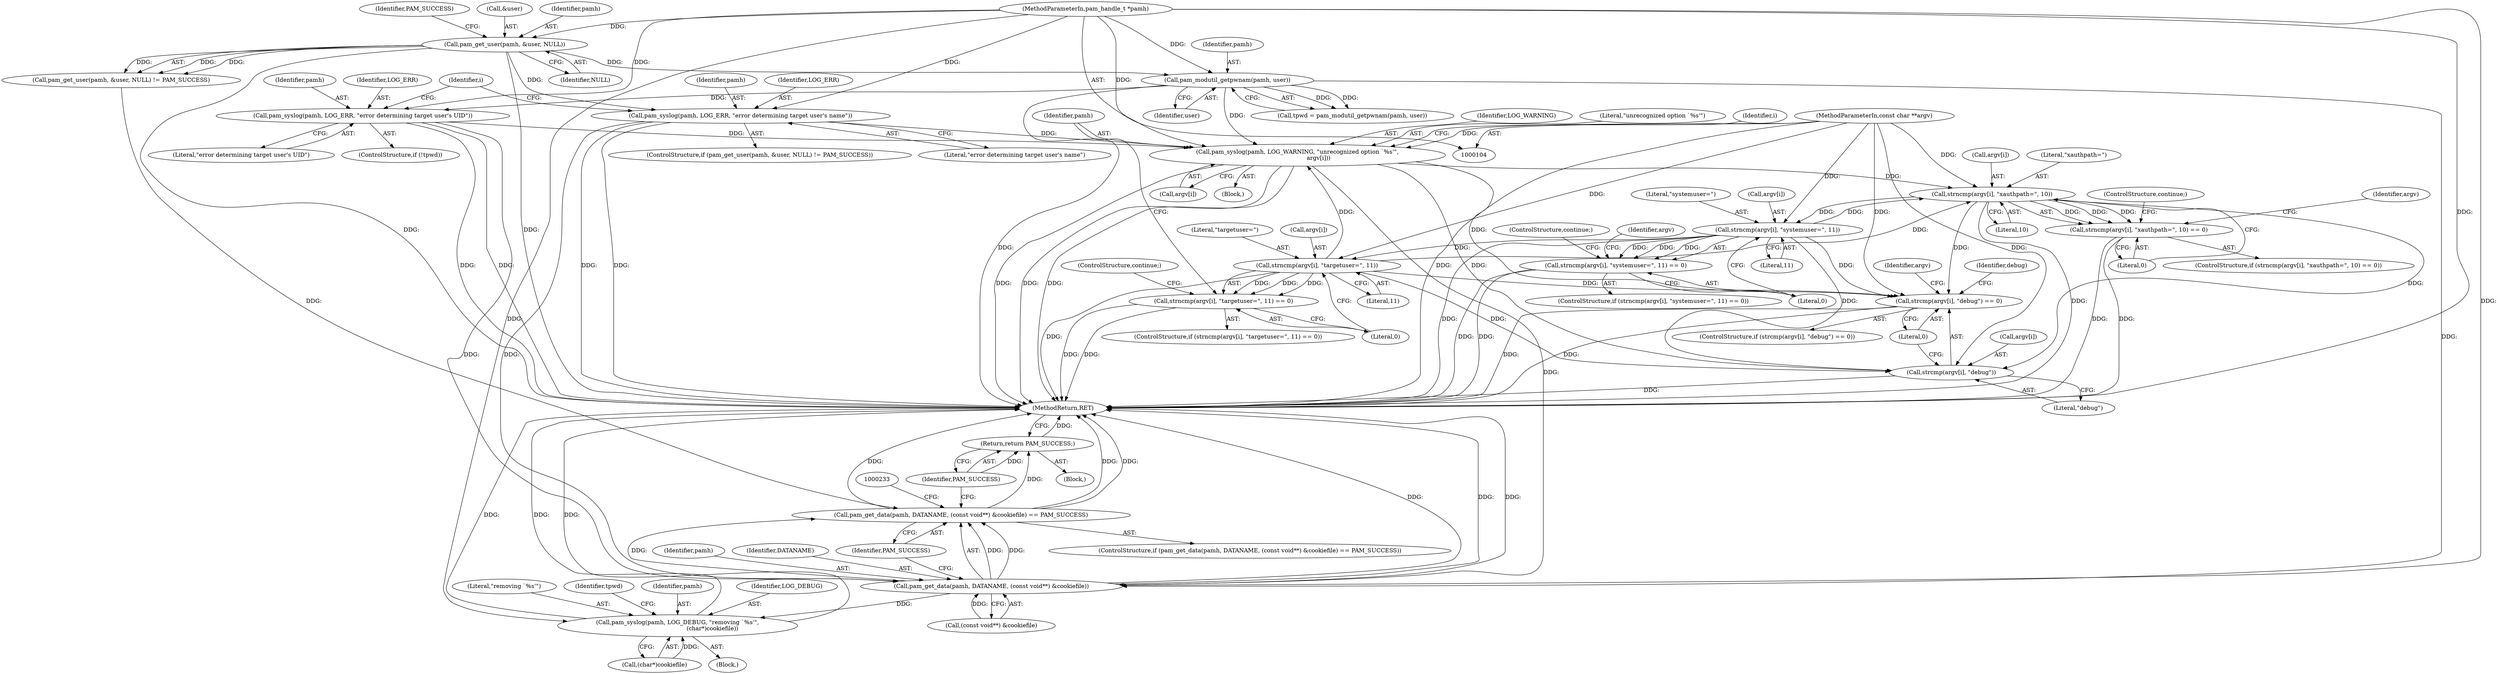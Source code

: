 digraph "1_altlinux_05dafc06cd3dfeb7c4b24942e4e1ae33ff75a123@API" {
"1000211" [label="(Call,pam_syslog(pamh, LOG_WARNING, \"unrecognized option `%s'\",\n                       argv[i]))"];
"1000131" [label="(Call,pam_syslog(pamh, LOG_ERR, \"error determining target user's name\"))"];
"1000125" [label="(Call,pam_get_user(pamh, &user, NULL))"];
"1000105" [label="(MethodParameterIn,pam_handle_t *pamh)"];
"1000139" [label="(Call,pam_modutil_getpwnam(pamh, user))"];
"1000145" [label="(Call,pam_syslog(pamh, LOG_ERR, \"error determining target user's UID\"))"];
"1000202" [label="(Call,strncmp(argv[i], \"targetuser=\", 11))"];
"1000191" [label="(Call,strncmp(argv[i], \"systemuser=\", 11))"];
"1000180" [label="(Call,strncmp(argv[i], \"xauthpath=\", 10))"];
"1000108" [label="(MethodParameterIn,const char **argv)"];
"1000211" [label="(Call,pam_syslog(pamh, LOG_WARNING, \"unrecognized option `%s'\",\n                       argv[i]))"];
"1000166" [label="(Call,strcmp(argv[i], \"debug\") == 0)"];
"1000167" [label="(Call,strcmp(argv[i], \"debug\"))"];
"1000179" [label="(Call,strncmp(argv[i], \"xauthpath=\", 10) == 0)"];
"1000190" [label="(Call,strncmp(argv[i], \"systemuser=\", 11) == 0)"];
"1000201" [label="(Call,strncmp(argv[i], \"targetuser=\", 11) == 0)"];
"1000220" [label="(Call,pam_get_data(pamh, DATANAME, (const void**) &cookiefile))"];
"1000219" [label="(Call,pam_get_data(pamh, DATANAME, (const void**) &cookiefile) == PAM_SUCCESS)"];
"1000267" [label="(Return,return PAM_SUCCESS;)"];
"1000240" [label="(Call,pam_syslog(pamh, LOG_DEBUG, \"removing `%s'\",\n                                      (char*)cookiefile))"];
"1000139" [label="(Call,pam_modutil_getpwnam(pamh, user))"];
"1000166" [label="(Call,strcmp(argv[i], \"debug\") == 0)"];
"1000197" [label="(Literal,0)"];
"1000182" [label="(Identifier,argv)"];
"1000188" [label="(ControlStructure,continue;)"];
"1000126" [label="(Identifier,pamh)"];
"1000175" [label="(Identifier,debug)"];
"1000242" [label="(Identifier,LOG_DEBUG)"];
"1000196" [label="(Literal,11)"];
"1000243" [label="(Literal,\"removing `%s'\")"];
"1000220" [label="(Call,pam_get_data(pamh, DATANAME, (const void**) &cookiefile))"];
"1000221" [label="(Identifier,pamh)"];
"1000267" [label="(Return,return PAM_SUCCESS;)"];
"1000191" [label="(Call,strncmp(argv[i], \"systemuser=\", 11))"];
"1000186" [label="(Literal,0)"];
"1000212" [label="(Identifier,pamh)"];
"1000130" [label="(Identifier,PAM_SUCCESS)"];
"1000167" [label="(Call,strcmp(argv[i], \"debug\"))"];
"1000137" [label="(Call,tpwd = pam_modutil_getpwnam(pamh, user))"];
"1000215" [label="(Call,argv[i])"];
"1000223" [label="(Call,(const void**) &cookiefile)"];
"1000222" [label="(Identifier,DATANAME)"];
"1000180" [label="(Call,strncmp(argv[i], \"xauthpath=\", 10))"];
"1000157" [label="(Identifier,i)"];
"1000206" [label="(Literal,\"targetuser=\")"];
"1000248" [label="(Identifier,tpwd)"];
"1000213" [label="(Identifier,LOG_WARNING)"];
"1000141" [label="(Identifier,user)"];
"1000140" [label="(Identifier,pamh)"];
"1000171" [label="(Literal,\"debug\")"];
"1000165" [label="(ControlStructure,if (strcmp(argv[i], \"debug\") == 0))"];
"1000189" [label="(ControlStructure,if (strncmp(argv[i], \"systemuser=\", 11) == 0))"];
"1000204" [label="(Identifier,argv)"];
"1000210" [label="(ControlStructure,continue;)"];
"1000109" [label="(Block,)"];
"1000190" [label="(Call,strncmp(argv[i], \"systemuser=\", 11) == 0)"];
"1000184" [label="(Literal,\"xauthpath=\")"];
"1000142" [label="(ControlStructure,if (!tpwd))"];
"1000164" [label="(Block,)"];
"1000219" [label="(Call,pam_get_data(pamh, DATANAME, (const void**) &cookiefile) == PAM_SUCCESS)"];
"1000148" [label="(Literal,\"error determining target user's UID\")"];
"1000214" [label="(Literal,\"unrecognized option `%s'\")"];
"1000108" [label="(MethodParameterIn,const char **argv)"];
"1000147" [label="(Identifier,LOG_ERR)"];
"1000203" [label="(Call,argv[i])"];
"1000200" [label="(ControlStructure,if (strncmp(argv[i], \"targetuser=\", 11) == 0))"];
"1000211" [label="(Call,pam_syslog(pamh, LOG_WARNING, \"unrecognized option `%s'\",\n                       argv[i]))"];
"1000124" [label="(Call,pam_get_user(pamh, &user, NULL) != PAM_SUCCESS)"];
"1000129" [label="(Identifier,NULL)"];
"1000146" [label="(Identifier,pamh)"];
"1000133" [label="(Identifier,LOG_ERR)"];
"1000240" [label="(Call,pam_syslog(pamh, LOG_DEBUG, \"removing `%s'\",\n                                      (char*)cookiefile))"];
"1000178" [label="(ControlStructure,if (strncmp(argv[i], \"xauthpath=\", 10) == 0))"];
"1000131" [label="(Call,pam_syslog(pamh, LOG_ERR, \"error determining target user's name\"))"];
"1000207" [label="(Literal,11)"];
"1000125" [label="(Call,pam_get_user(pamh, &user, NULL))"];
"1000127" [label="(Call,&user)"];
"1000168" [label="(Call,argv[i])"];
"1000163" [label="(Identifier,i)"];
"1000202" [label="(Call,strncmp(argv[i], \"targetuser=\", 11))"];
"1000269" [label="(MethodReturn,RET)"];
"1000244" [label="(Call,(char*)cookiefile)"];
"1000241" [label="(Identifier,pamh)"];
"1000195" [label="(Literal,\"systemuser=\")"];
"1000201" [label="(Call,strncmp(argv[i], \"targetuser=\", 11) == 0)"];
"1000268" [label="(Identifier,PAM_SUCCESS)"];
"1000179" [label="(Call,strncmp(argv[i], \"xauthpath=\", 10) == 0)"];
"1000134" [label="(Literal,\"error determining target user's name\")"];
"1000192" [label="(Call,argv[i])"];
"1000132" [label="(Identifier,pamh)"];
"1000145" [label="(Call,pam_syslog(pamh, LOG_ERR, \"error determining target user's UID\"))"];
"1000218" [label="(ControlStructure,if (pam_get_data(pamh, DATANAME, (const void**) &cookiefile) == PAM_SUCCESS))"];
"1000105" [label="(MethodParameterIn,pam_handle_t *pamh)"];
"1000172" [label="(Literal,0)"];
"1000208" [label="(Literal,0)"];
"1000185" [label="(Literal,10)"];
"1000193" [label="(Identifier,argv)"];
"1000199" [label="(ControlStructure,continue;)"];
"1000123" [label="(ControlStructure,if (pam_get_user(pamh, &user, NULL) != PAM_SUCCESS))"];
"1000239" [label="(Block,)"];
"1000181" [label="(Call,argv[i])"];
"1000227" [label="(Identifier,PAM_SUCCESS)"];
"1000211" -> "1000164"  [label="AST: "];
"1000211" -> "1000215"  [label="CFG: "];
"1000212" -> "1000211"  [label="AST: "];
"1000213" -> "1000211"  [label="AST: "];
"1000214" -> "1000211"  [label="AST: "];
"1000215" -> "1000211"  [label="AST: "];
"1000163" -> "1000211"  [label="CFG: "];
"1000211" -> "1000269"  [label="DDG: "];
"1000211" -> "1000269"  [label="DDG: "];
"1000211" -> "1000269"  [label="DDG: "];
"1000211" -> "1000166"  [label="DDG: "];
"1000211" -> "1000167"  [label="DDG: "];
"1000211" -> "1000180"  [label="DDG: "];
"1000131" -> "1000211"  [label="DDG: "];
"1000139" -> "1000211"  [label="DDG: "];
"1000145" -> "1000211"  [label="DDG: "];
"1000105" -> "1000211"  [label="DDG: "];
"1000202" -> "1000211"  [label="DDG: "];
"1000108" -> "1000211"  [label="DDG: "];
"1000211" -> "1000220"  [label="DDG: "];
"1000131" -> "1000123"  [label="AST: "];
"1000131" -> "1000134"  [label="CFG: "];
"1000132" -> "1000131"  [label="AST: "];
"1000133" -> "1000131"  [label="AST: "];
"1000134" -> "1000131"  [label="AST: "];
"1000157" -> "1000131"  [label="CFG: "];
"1000131" -> "1000269"  [label="DDG: "];
"1000131" -> "1000269"  [label="DDG: "];
"1000125" -> "1000131"  [label="DDG: "];
"1000105" -> "1000131"  [label="DDG: "];
"1000131" -> "1000220"  [label="DDG: "];
"1000125" -> "1000124"  [label="AST: "];
"1000125" -> "1000129"  [label="CFG: "];
"1000126" -> "1000125"  [label="AST: "];
"1000127" -> "1000125"  [label="AST: "];
"1000129" -> "1000125"  [label="AST: "];
"1000130" -> "1000125"  [label="CFG: "];
"1000125" -> "1000269"  [label="DDG: "];
"1000125" -> "1000269"  [label="DDG: "];
"1000125" -> "1000124"  [label="DDG: "];
"1000125" -> "1000124"  [label="DDG: "];
"1000125" -> "1000124"  [label="DDG: "];
"1000105" -> "1000125"  [label="DDG: "];
"1000125" -> "1000139"  [label="DDG: "];
"1000105" -> "1000104"  [label="AST: "];
"1000105" -> "1000269"  [label="DDG: "];
"1000105" -> "1000139"  [label="DDG: "];
"1000105" -> "1000145"  [label="DDG: "];
"1000105" -> "1000220"  [label="DDG: "];
"1000105" -> "1000240"  [label="DDG: "];
"1000139" -> "1000137"  [label="AST: "];
"1000139" -> "1000141"  [label="CFG: "];
"1000140" -> "1000139"  [label="AST: "];
"1000141" -> "1000139"  [label="AST: "];
"1000137" -> "1000139"  [label="CFG: "];
"1000139" -> "1000269"  [label="DDG: "];
"1000139" -> "1000137"  [label="DDG: "];
"1000139" -> "1000137"  [label="DDG: "];
"1000139" -> "1000145"  [label="DDG: "];
"1000139" -> "1000220"  [label="DDG: "];
"1000145" -> "1000142"  [label="AST: "];
"1000145" -> "1000148"  [label="CFG: "];
"1000146" -> "1000145"  [label="AST: "];
"1000147" -> "1000145"  [label="AST: "];
"1000148" -> "1000145"  [label="AST: "];
"1000157" -> "1000145"  [label="CFG: "];
"1000145" -> "1000269"  [label="DDG: "];
"1000145" -> "1000269"  [label="DDG: "];
"1000145" -> "1000220"  [label="DDG: "];
"1000202" -> "1000201"  [label="AST: "];
"1000202" -> "1000207"  [label="CFG: "];
"1000203" -> "1000202"  [label="AST: "];
"1000206" -> "1000202"  [label="AST: "];
"1000207" -> "1000202"  [label="AST: "];
"1000208" -> "1000202"  [label="CFG: "];
"1000202" -> "1000269"  [label="DDG: "];
"1000202" -> "1000166"  [label="DDG: "];
"1000202" -> "1000167"  [label="DDG: "];
"1000202" -> "1000180"  [label="DDG: "];
"1000202" -> "1000201"  [label="DDG: "];
"1000202" -> "1000201"  [label="DDG: "];
"1000202" -> "1000201"  [label="DDG: "];
"1000191" -> "1000202"  [label="DDG: "];
"1000108" -> "1000202"  [label="DDG: "];
"1000191" -> "1000190"  [label="AST: "];
"1000191" -> "1000196"  [label="CFG: "];
"1000192" -> "1000191"  [label="AST: "];
"1000195" -> "1000191"  [label="AST: "];
"1000196" -> "1000191"  [label="AST: "];
"1000197" -> "1000191"  [label="CFG: "];
"1000191" -> "1000269"  [label="DDG: "];
"1000191" -> "1000166"  [label="DDG: "];
"1000191" -> "1000167"  [label="DDG: "];
"1000191" -> "1000180"  [label="DDG: "];
"1000191" -> "1000190"  [label="DDG: "];
"1000191" -> "1000190"  [label="DDG: "];
"1000191" -> "1000190"  [label="DDG: "];
"1000180" -> "1000191"  [label="DDG: "];
"1000108" -> "1000191"  [label="DDG: "];
"1000180" -> "1000179"  [label="AST: "];
"1000180" -> "1000185"  [label="CFG: "];
"1000181" -> "1000180"  [label="AST: "];
"1000184" -> "1000180"  [label="AST: "];
"1000185" -> "1000180"  [label="AST: "];
"1000186" -> "1000180"  [label="CFG: "];
"1000180" -> "1000269"  [label="DDG: "];
"1000180" -> "1000166"  [label="DDG: "];
"1000180" -> "1000167"  [label="DDG: "];
"1000180" -> "1000179"  [label="DDG: "];
"1000180" -> "1000179"  [label="DDG: "];
"1000180" -> "1000179"  [label="DDG: "];
"1000108" -> "1000180"  [label="DDG: "];
"1000108" -> "1000104"  [label="AST: "];
"1000108" -> "1000269"  [label="DDG: "];
"1000108" -> "1000166"  [label="DDG: "];
"1000108" -> "1000167"  [label="DDG: "];
"1000166" -> "1000165"  [label="AST: "];
"1000166" -> "1000172"  [label="CFG: "];
"1000167" -> "1000166"  [label="AST: "];
"1000172" -> "1000166"  [label="AST: "];
"1000175" -> "1000166"  [label="CFG: "];
"1000182" -> "1000166"  [label="CFG: "];
"1000166" -> "1000269"  [label="DDG: "];
"1000166" -> "1000269"  [label="DDG: "];
"1000167" -> "1000171"  [label="CFG: "];
"1000168" -> "1000167"  [label="AST: "];
"1000171" -> "1000167"  [label="AST: "];
"1000172" -> "1000167"  [label="CFG: "];
"1000167" -> "1000269"  [label="DDG: "];
"1000179" -> "1000178"  [label="AST: "];
"1000179" -> "1000186"  [label="CFG: "];
"1000186" -> "1000179"  [label="AST: "];
"1000188" -> "1000179"  [label="CFG: "];
"1000193" -> "1000179"  [label="CFG: "];
"1000179" -> "1000269"  [label="DDG: "];
"1000179" -> "1000269"  [label="DDG: "];
"1000190" -> "1000189"  [label="AST: "];
"1000190" -> "1000197"  [label="CFG: "];
"1000197" -> "1000190"  [label="AST: "];
"1000199" -> "1000190"  [label="CFG: "];
"1000204" -> "1000190"  [label="CFG: "];
"1000190" -> "1000269"  [label="DDG: "];
"1000190" -> "1000269"  [label="DDG: "];
"1000201" -> "1000200"  [label="AST: "];
"1000201" -> "1000208"  [label="CFG: "];
"1000208" -> "1000201"  [label="AST: "];
"1000210" -> "1000201"  [label="CFG: "];
"1000212" -> "1000201"  [label="CFG: "];
"1000201" -> "1000269"  [label="DDG: "];
"1000201" -> "1000269"  [label="DDG: "];
"1000220" -> "1000219"  [label="AST: "];
"1000220" -> "1000223"  [label="CFG: "];
"1000221" -> "1000220"  [label="AST: "];
"1000222" -> "1000220"  [label="AST: "];
"1000223" -> "1000220"  [label="AST: "];
"1000227" -> "1000220"  [label="CFG: "];
"1000220" -> "1000269"  [label="DDG: "];
"1000220" -> "1000269"  [label="DDG: "];
"1000220" -> "1000269"  [label="DDG: "];
"1000220" -> "1000219"  [label="DDG: "];
"1000220" -> "1000219"  [label="DDG: "];
"1000220" -> "1000219"  [label="DDG: "];
"1000223" -> "1000220"  [label="DDG: "];
"1000220" -> "1000240"  [label="DDG: "];
"1000219" -> "1000218"  [label="AST: "];
"1000219" -> "1000227"  [label="CFG: "];
"1000227" -> "1000219"  [label="AST: "];
"1000233" -> "1000219"  [label="CFG: "];
"1000268" -> "1000219"  [label="CFG: "];
"1000219" -> "1000269"  [label="DDG: "];
"1000219" -> "1000269"  [label="DDG: "];
"1000219" -> "1000269"  [label="DDG: "];
"1000124" -> "1000219"  [label="DDG: "];
"1000219" -> "1000267"  [label="DDG: "];
"1000267" -> "1000109"  [label="AST: "];
"1000267" -> "1000268"  [label="CFG: "];
"1000268" -> "1000267"  [label="AST: "];
"1000269" -> "1000267"  [label="CFG: "];
"1000267" -> "1000269"  [label="DDG: "];
"1000268" -> "1000267"  [label="DDG: "];
"1000240" -> "1000239"  [label="AST: "];
"1000240" -> "1000244"  [label="CFG: "];
"1000241" -> "1000240"  [label="AST: "];
"1000242" -> "1000240"  [label="AST: "];
"1000243" -> "1000240"  [label="AST: "];
"1000244" -> "1000240"  [label="AST: "];
"1000248" -> "1000240"  [label="CFG: "];
"1000240" -> "1000269"  [label="DDG: "];
"1000240" -> "1000269"  [label="DDG: "];
"1000240" -> "1000269"  [label="DDG: "];
"1000244" -> "1000240"  [label="DDG: "];
}
